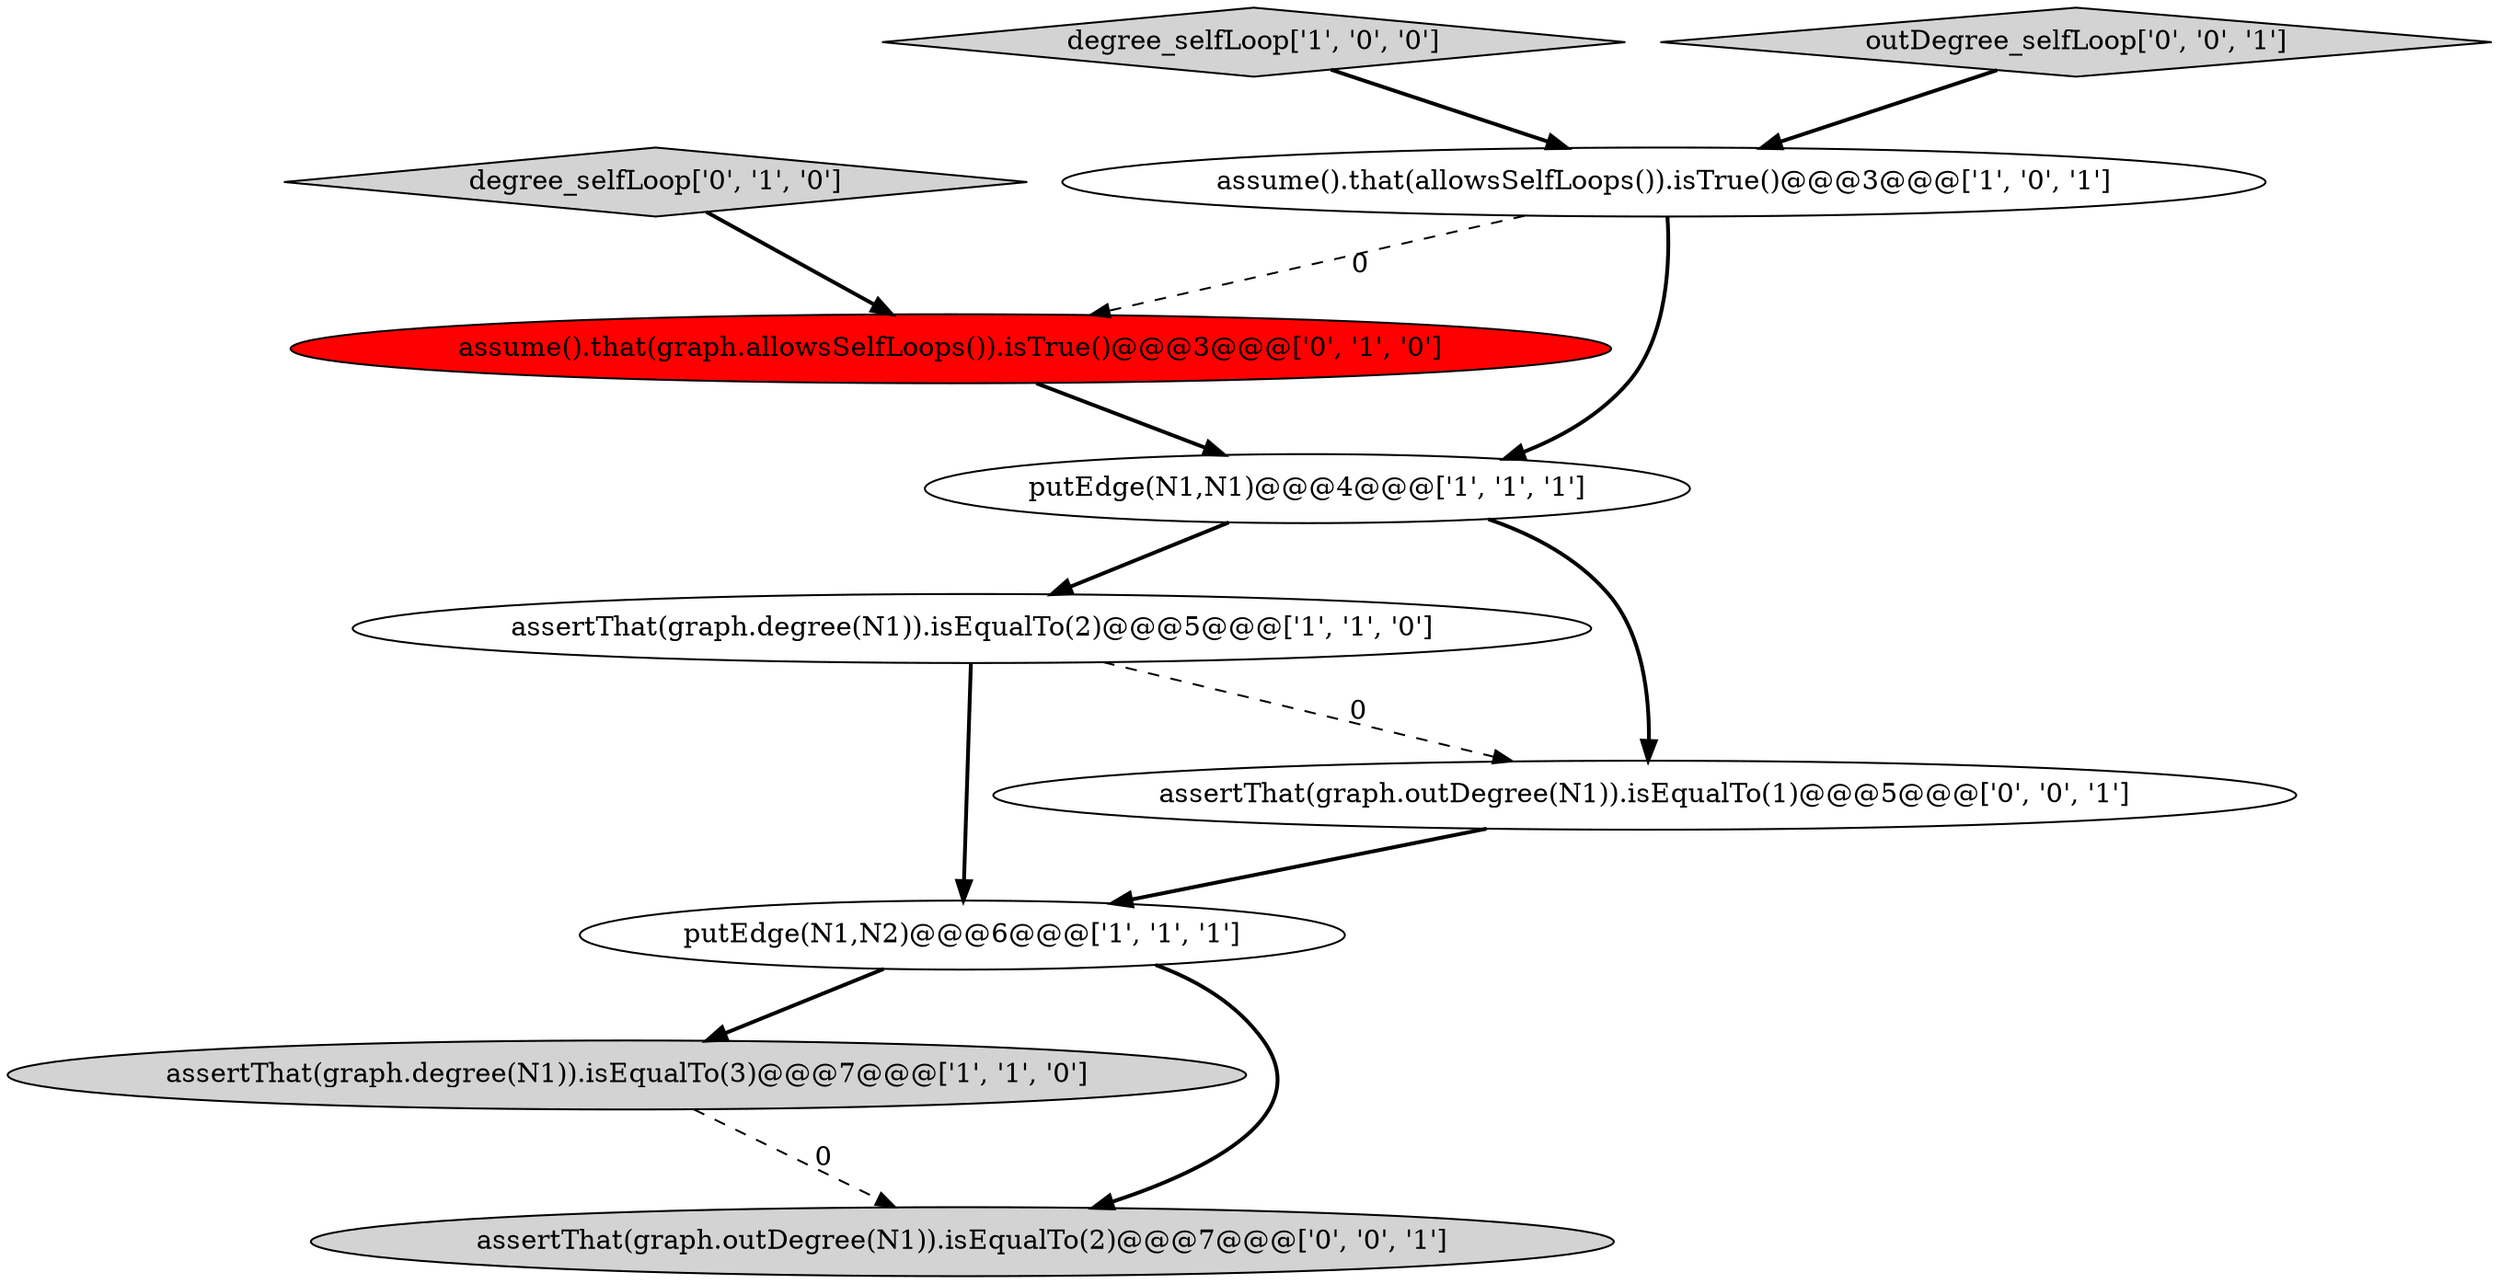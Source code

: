 digraph {
6 [style = filled, label = "degree_selfLoop['0', '1', '0']", fillcolor = lightgray, shape = diamond image = "AAA0AAABBB2BBB"];
3 [style = filled, label = "assume().that(allowsSelfLoops()).isTrue()@@@3@@@['1', '0', '1']", fillcolor = white, shape = ellipse image = "AAA0AAABBB1BBB"];
5 [style = filled, label = "assertThat(graph.degree(N1)).isEqualTo(3)@@@7@@@['1', '1', '0']", fillcolor = lightgray, shape = ellipse image = "AAA0AAABBB1BBB"];
2 [style = filled, label = "degree_selfLoop['1', '0', '0']", fillcolor = lightgray, shape = diamond image = "AAA0AAABBB1BBB"];
10 [style = filled, label = "outDegree_selfLoop['0', '0', '1']", fillcolor = lightgray, shape = diamond image = "AAA0AAABBB3BBB"];
7 [style = filled, label = "assume().that(graph.allowsSelfLoops()).isTrue()@@@3@@@['0', '1', '0']", fillcolor = red, shape = ellipse image = "AAA1AAABBB2BBB"];
0 [style = filled, label = "putEdge(N1,N1)@@@4@@@['1', '1', '1']", fillcolor = white, shape = ellipse image = "AAA0AAABBB1BBB"];
1 [style = filled, label = "putEdge(N1,N2)@@@6@@@['1', '1', '1']", fillcolor = white, shape = ellipse image = "AAA0AAABBB1BBB"];
4 [style = filled, label = "assertThat(graph.degree(N1)).isEqualTo(2)@@@5@@@['1', '1', '0']", fillcolor = white, shape = ellipse image = "AAA0AAABBB1BBB"];
8 [style = filled, label = "assertThat(graph.outDegree(N1)).isEqualTo(2)@@@7@@@['0', '0', '1']", fillcolor = lightgray, shape = ellipse image = "AAA0AAABBB3BBB"];
9 [style = filled, label = "assertThat(graph.outDegree(N1)).isEqualTo(1)@@@5@@@['0', '0', '1']", fillcolor = white, shape = ellipse image = "AAA0AAABBB3BBB"];
1->5 [style = bold, label=""];
5->8 [style = dashed, label="0"];
4->9 [style = dashed, label="0"];
10->3 [style = bold, label=""];
4->1 [style = bold, label=""];
7->0 [style = bold, label=""];
0->9 [style = bold, label=""];
1->8 [style = bold, label=""];
6->7 [style = bold, label=""];
9->1 [style = bold, label=""];
0->4 [style = bold, label=""];
3->7 [style = dashed, label="0"];
3->0 [style = bold, label=""];
2->3 [style = bold, label=""];
}
